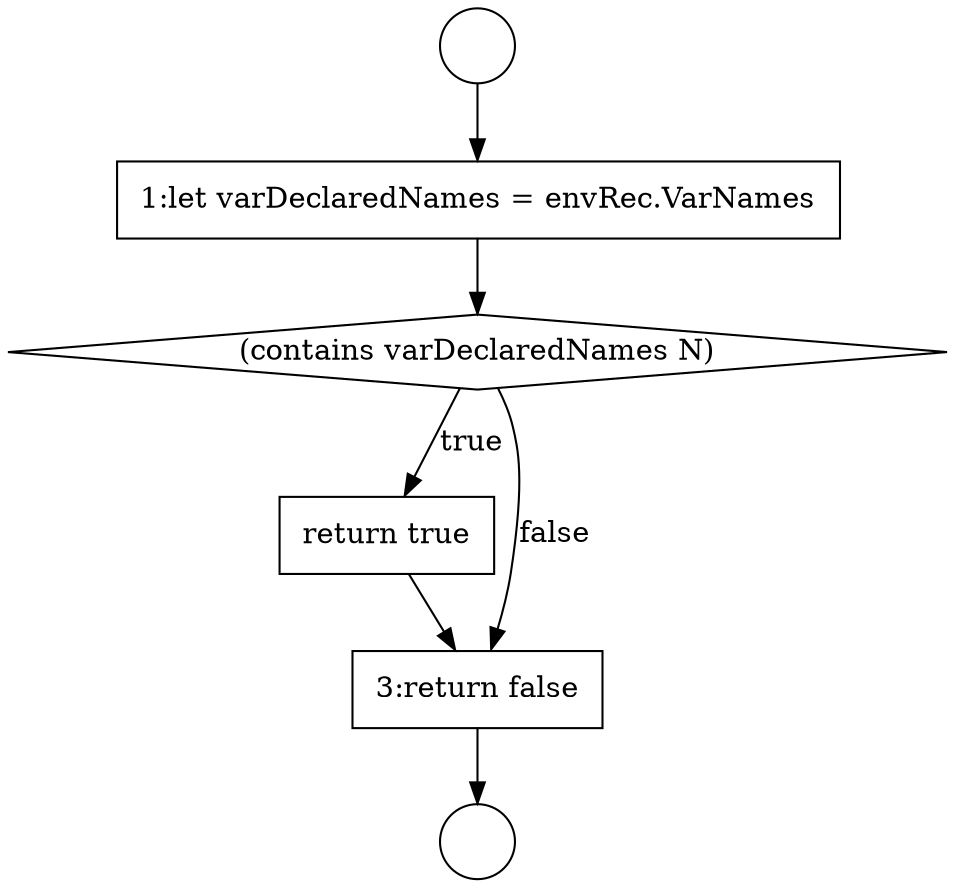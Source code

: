 digraph {
  node1295 [shape=circle label=" " color="black" fillcolor="white" style=filled]
  node1298 [shape=none, margin=0, label=<<font color="black">
    <table border="0" cellborder="1" cellspacing="0" cellpadding="10">
      <tr><td align="left">return true</td></tr>
    </table>
  </font>> color="black" fillcolor="white" style=filled]
  node1296 [shape=none, margin=0, label=<<font color="black">
    <table border="0" cellborder="1" cellspacing="0" cellpadding="10">
      <tr><td align="left">1:let varDeclaredNames = envRec.VarNames</td></tr>
    </table>
  </font>> color="black" fillcolor="white" style=filled]
  node1297 [shape=diamond, label=<<font color="black">(contains varDeclaredNames N)</font>> color="black" fillcolor="white" style=filled]
  node1294 [shape=circle label=" " color="black" fillcolor="white" style=filled]
  node1299 [shape=none, margin=0, label=<<font color="black">
    <table border="0" cellborder="1" cellspacing="0" cellpadding="10">
      <tr><td align="left">3:return false</td></tr>
    </table>
  </font>> color="black" fillcolor="white" style=filled]
  node1296 -> node1297 [ color="black"]
  node1294 -> node1296 [ color="black"]
  node1298 -> node1299 [ color="black"]
  node1297 -> node1298 [label=<<font color="black">true</font>> color="black"]
  node1297 -> node1299 [label=<<font color="black">false</font>> color="black"]
  node1299 -> node1295 [ color="black"]
}
